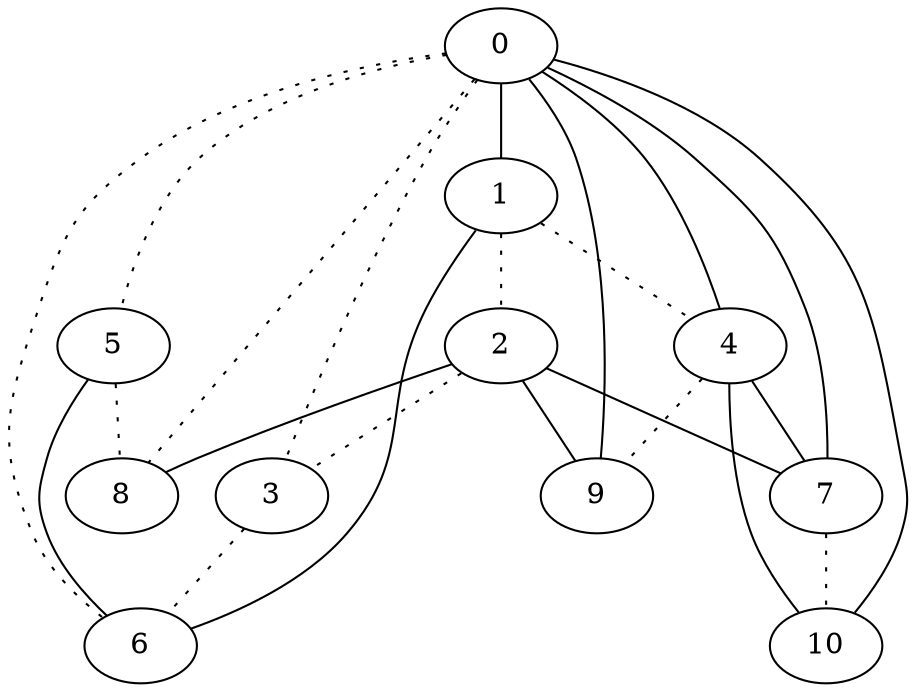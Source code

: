 graph {
a0[label=0];
a1[label=1];
a2[label=2];
a3[label=3];
a4[label=4];
a5[label=5];
a6[label=6];
a7[label=7];
a8[label=8];
a9[label=9];
a10[label=10];
a0 -- a1;
a0 -- a3 [style=dotted];
a0 -- a4;
a0 -- a5 [style=dotted];
a0 -- a6 [style=dotted];
a0 -- a7;
a0 -- a8 [style=dotted];
a0 -- a9;
a0 -- a10;
a1 -- a2 [style=dotted];
a1 -- a4 [style=dotted];
a1 -- a6;
a2 -- a3 [style=dotted];
a2 -- a7;
a2 -- a8;
a2 -- a9;
a3 -- a6 [style=dotted];
a4 -- a7;
a4 -- a9 [style=dotted];
a4 -- a10;
a5 -- a6;
a5 -- a8 [style=dotted];
a7 -- a10 [style=dotted];
}
